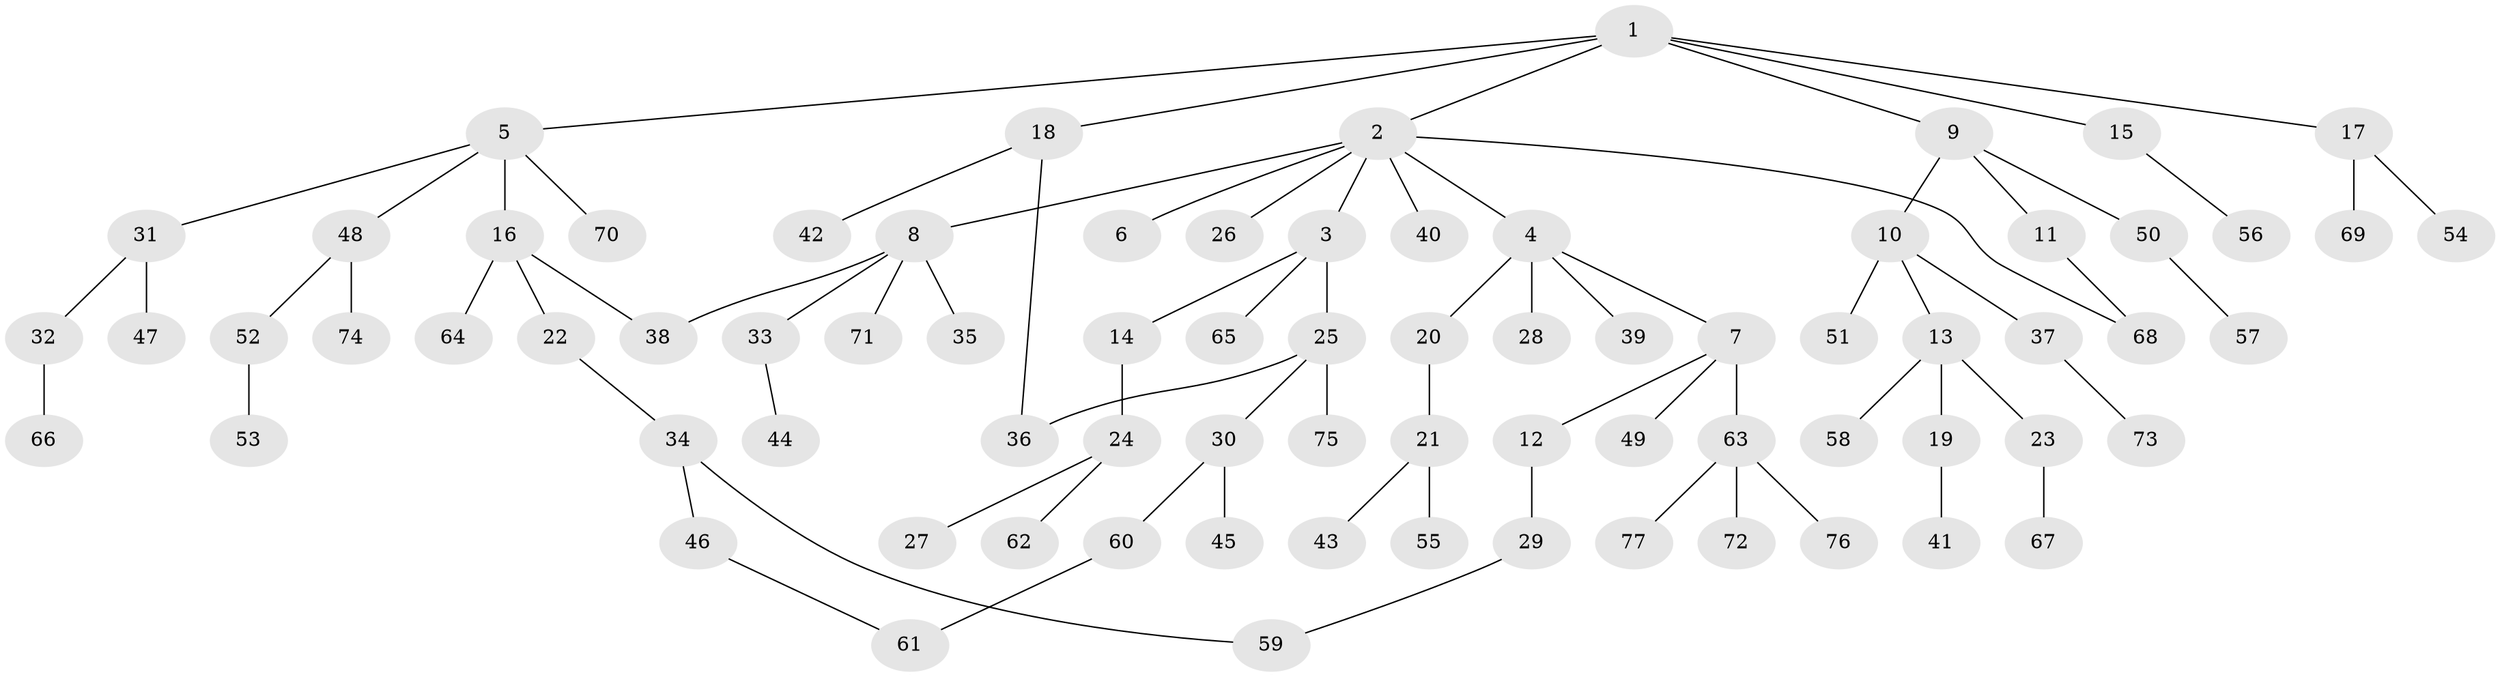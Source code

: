 // Generated by graph-tools (version 1.1) at 2025/10/02/27/25 16:10:55]
// undirected, 77 vertices, 81 edges
graph export_dot {
graph [start="1"]
  node [color=gray90,style=filled];
  1;
  2;
  3;
  4;
  5;
  6;
  7;
  8;
  9;
  10;
  11;
  12;
  13;
  14;
  15;
  16;
  17;
  18;
  19;
  20;
  21;
  22;
  23;
  24;
  25;
  26;
  27;
  28;
  29;
  30;
  31;
  32;
  33;
  34;
  35;
  36;
  37;
  38;
  39;
  40;
  41;
  42;
  43;
  44;
  45;
  46;
  47;
  48;
  49;
  50;
  51;
  52;
  53;
  54;
  55;
  56;
  57;
  58;
  59;
  60;
  61;
  62;
  63;
  64;
  65;
  66;
  67;
  68;
  69;
  70;
  71;
  72;
  73;
  74;
  75;
  76;
  77;
  1 -- 2;
  1 -- 5;
  1 -- 9;
  1 -- 15;
  1 -- 17;
  1 -- 18;
  2 -- 3;
  2 -- 4;
  2 -- 6;
  2 -- 8;
  2 -- 26;
  2 -- 40;
  2 -- 68;
  3 -- 14;
  3 -- 25;
  3 -- 65;
  4 -- 7;
  4 -- 20;
  4 -- 28;
  4 -- 39;
  5 -- 16;
  5 -- 31;
  5 -- 48;
  5 -- 70;
  7 -- 12;
  7 -- 49;
  7 -- 63;
  8 -- 33;
  8 -- 35;
  8 -- 38;
  8 -- 71;
  9 -- 10;
  9 -- 11;
  9 -- 50;
  10 -- 13;
  10 -- 37;
  10 -- 51;
  11 -- 68;
  12 -- 29;
  13 -- 19;
  13 -- 23;
  13 -- 58;
  14 -- 24;
  15 -- 56;
  16 -- 22;
  16 -- 64;
  16 -- 38;
  17 -- 54;
  17 -- 69;
  18 -- 36;
  18 -- 42;
  19 -- 41;
  20 -- 21;
  21 -- 43;
  21 -- 55;
  22 -- 34;
  23 -- 67;
  24 -- 27;
  24 -- 62;
  25 -- 30;
  25 -- 75;
  25 -- 36;
  29 -- 59;
  30 -- 45;
  30 -- 60;
  31 -- 32;
  31 -- 47;
  32 -- 66;
  33 -- 44;
  34 -- 46;
  34 -- 59;
  37 -- 73;
  46 -- 61;
  48 -- 52;
  48 -- 74;
  50 -- 57;
  52 -- 53;
  60 -- 61;
  63 -- 72;
  63 -- 76;
  63 -- 77;
}

